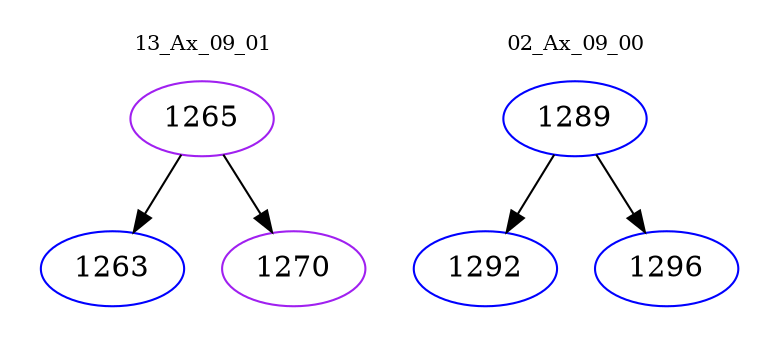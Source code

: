 digraph{
subgraph cluster_0 {
color = white
label = "13_Ax_09_01";
fontsize=10;
T0_1265 [label="1265", color="purple"]
T0_1265 -> T0_1263 [color="black"]
T0_1263 [label="1263", color="blue"]
T0_1265 -> T0_1270 [color="black"]
T0_1270 [label="1270", color="purple"]
}
subgraph cluster_1 {
color = white
label = "02_Ax_09_00";
fontsize=10;
T1_1289 [label="1289", color="blue"]
T1_1289 -> T1_1292 [color="black"]
T1_1292 [label="1292", color="blue"]
T1_1289 -> T1_1296 [color="black"]
T1_1296 [label="1296", color="blue"]
}
}
